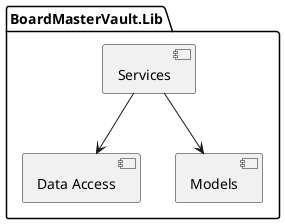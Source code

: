﻿@startuml
package "BoardMasterVault.Lib" {
    [Data Access]
    [Models]
    [Services]

    [Services] --> [Data Access]
    [Services] --> [Models]
}
@enduml